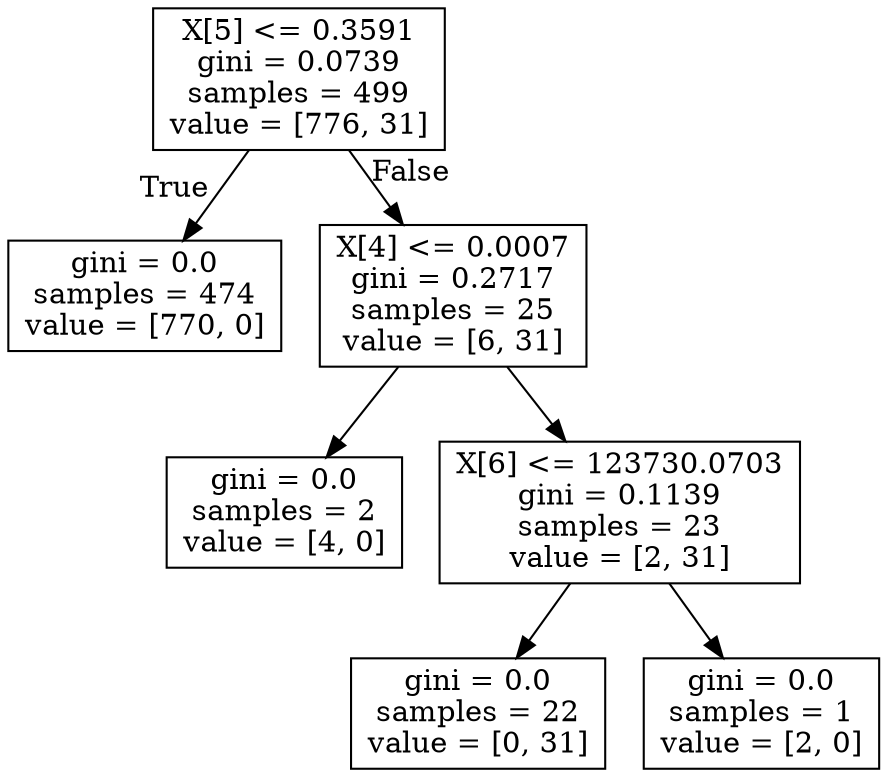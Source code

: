 digraph Tree {
node [shape=box] ;
0 [label="X[5] <= 0.3591\ngini = 0.0739\nsamples = 499\nvalue = [776, 31]"] ;
1 [label="gini = 0.0\nsamples = 474\nvalue = [770, 0]"] ;
0 -> 1 [labeldistance=2.5, labelangle=45, headlabel="True"] ;
2 [label="X[4] <= 0.0007\ngini = 0.2717\nsamples = 25\nvalue = [6, 31]"] ;
0 -> 2 [labeldistance=2.5, labelangle=-45, headlabel="False"] ;
3 [label="gini = 0.0\nsamples = 2\nvalue = [4, 0]"] ;
2 -> 3 ;
4 [label="X[6] <= 123730.0703\ngini = 0.1139\nsamples = 23\nvalue = [2, 31]"] ;
2 -> 4 ;
5 [label="gini = 0.0\nsamples = 22\nvalue = [0, 31]"] ;
4 -> 5 ;
6 [label="gini = 0.0\nsamples = 1\nvalue = [2, 0]"] ;
4 -> 6 ;
}